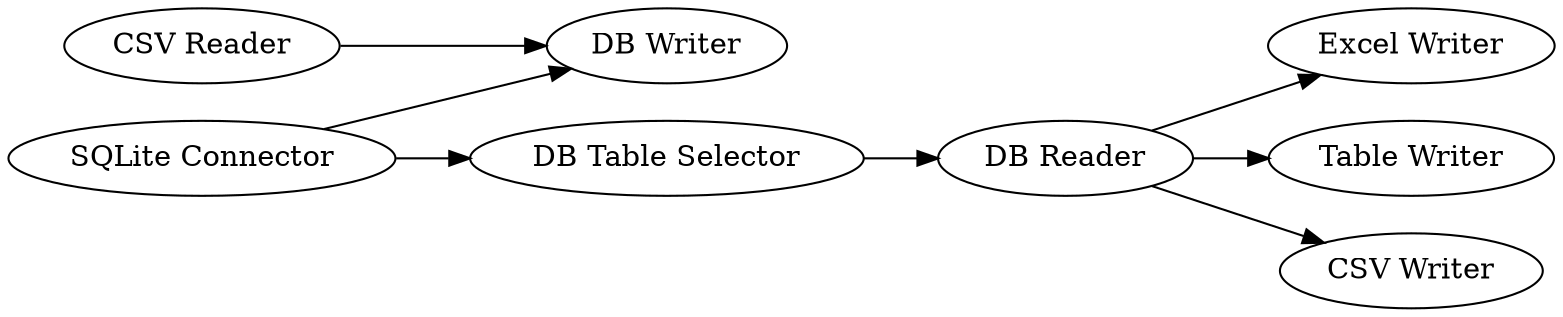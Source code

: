 digraph {
	1 [label="SQLite Connector"]
	2 [label="CSV Reader"]
	3 [label="DB Writer"]
	4 [label="DB Reader"]
	5 [label="DB Table Selector"]
	6 [label="Excel Writer"]
	7 [label="Table Writer"]
	8 [label="CSV Writer"]
	1 -> 3
	1 -> 5
	2 -> 3
	4 -> 6
	4 -> 7
	4 -> 8
	5 -> 4
	rankdir=LR
}
